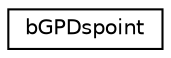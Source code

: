 digraph G
{
  edge [fontname="Helvetica",fontsize="10",labelfontname="Helvetica",labelfontsize="10"];
  node [fontname="Helvetica",fontsize="10",shape=record];
  rankdir=LR;
  Node1 [label="bGPDspoint",height=0.2,width=0.4,color="black", fillcolor="white", style="filled",URL="$d2/da9/structbGPDspoint.html"];
}
